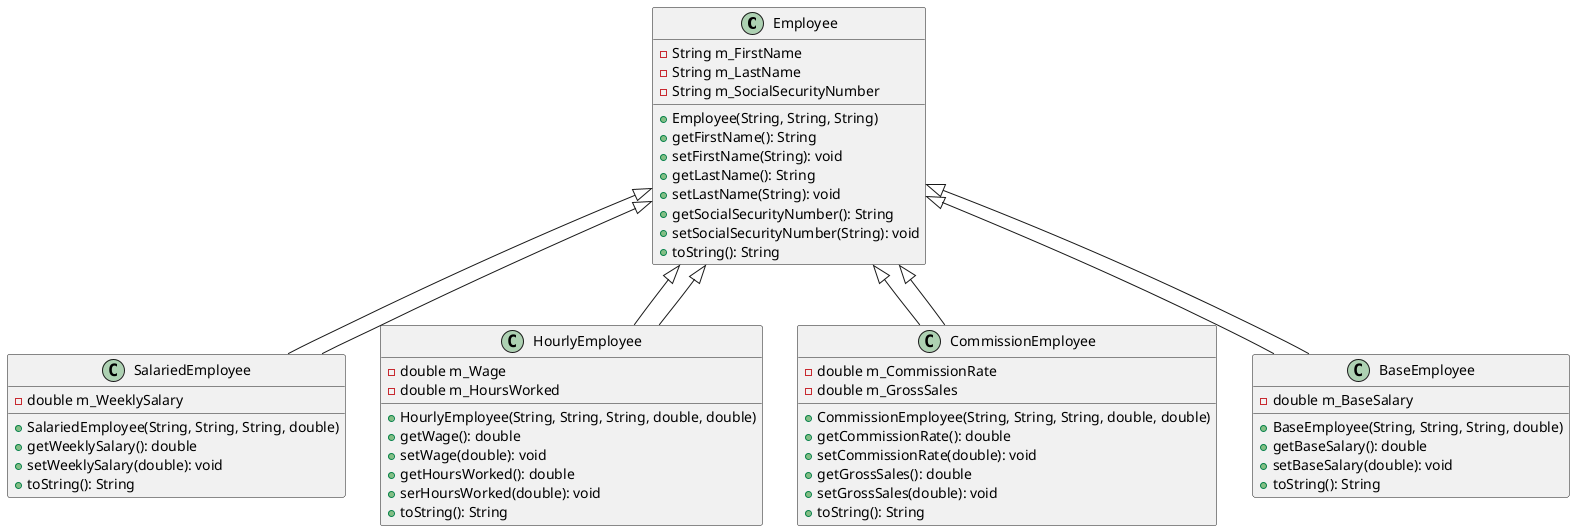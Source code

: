 @startuml
class Employee {
    - String m_FirstName
    - String m_LastName
    - String m_SocialSecurityNumber
    + Employee(String, String, String)
    + getFirstName(): String
    + setFirstName(String): void
    + getLastName(): String
    + setLastName(String): void
    + getSocialSecurityNumber(): String
    + setSocialSecurityNumber(String): void
    + toString(): String
}

class SalariedEmployee extends Employee {
    - double m_WeeklySalary
    + SalariedEmployee(String, String, String, double)
    + getWeeklySalary(): double
    + setWeeklySalary(double): void
    + toString(): String
}

class HourlyEmployee extends Employee {
    - double m_Wage
    - double m_HoursWorked
    + HourlyEmployee(String, String, String, double, double)
    + getWage(): double
    + setWage(double): void
    + getHoursWorked(): double
    + serHoursWorked(double): void
    + toString(): String
}

class CommissionEmployee extends Employee {
    - double m_CommissionRate
    - double m_GrossSales
    + CommissionEmployee(String, String, String, double, double)
    + getCommissionRate(): double
    + setCommissionRate(double): void
    + getGrossSales(): double
    + setGrossSales(double): void
    + toString(): String
}

class BaseEmployee extends Employee {
    - double m_BaseSalary
    + BaseEmployee(String, String, String, double)
    + getBaseSalary(): double
    + setBaseSalary(double): void
    + toString(): String
}

Employee <|-- SalariedEmployee
Employee <|-- HourlyEmployee
Employee <|-- CommissionEmployee
Employee <|-- BaseEmployee
@enduml
